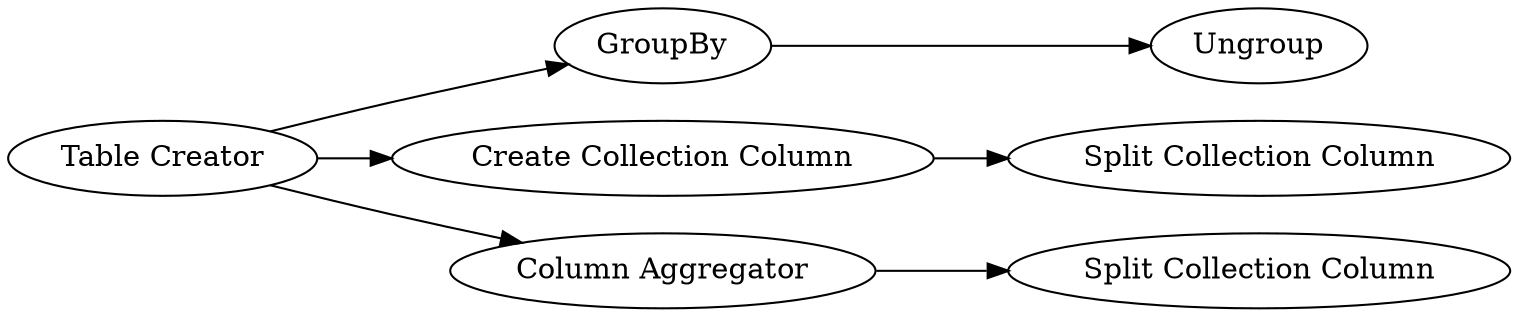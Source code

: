 digraph {
	2 [label=GroupBy]
	3 [label="Create Collection Column"]
	4 [label="Split Collection Column"]
	5 [label=Ungroup]
	6 [label="Column Aggregator"]
	7 [label="Split Collection Column"]
	10 [label="Table Creator"]
	2 -> 5
	3 -> 4
	6 -> 7
	10 -> 2
	10 -> 3
	10 -> 6
	rankdir=LR
}
